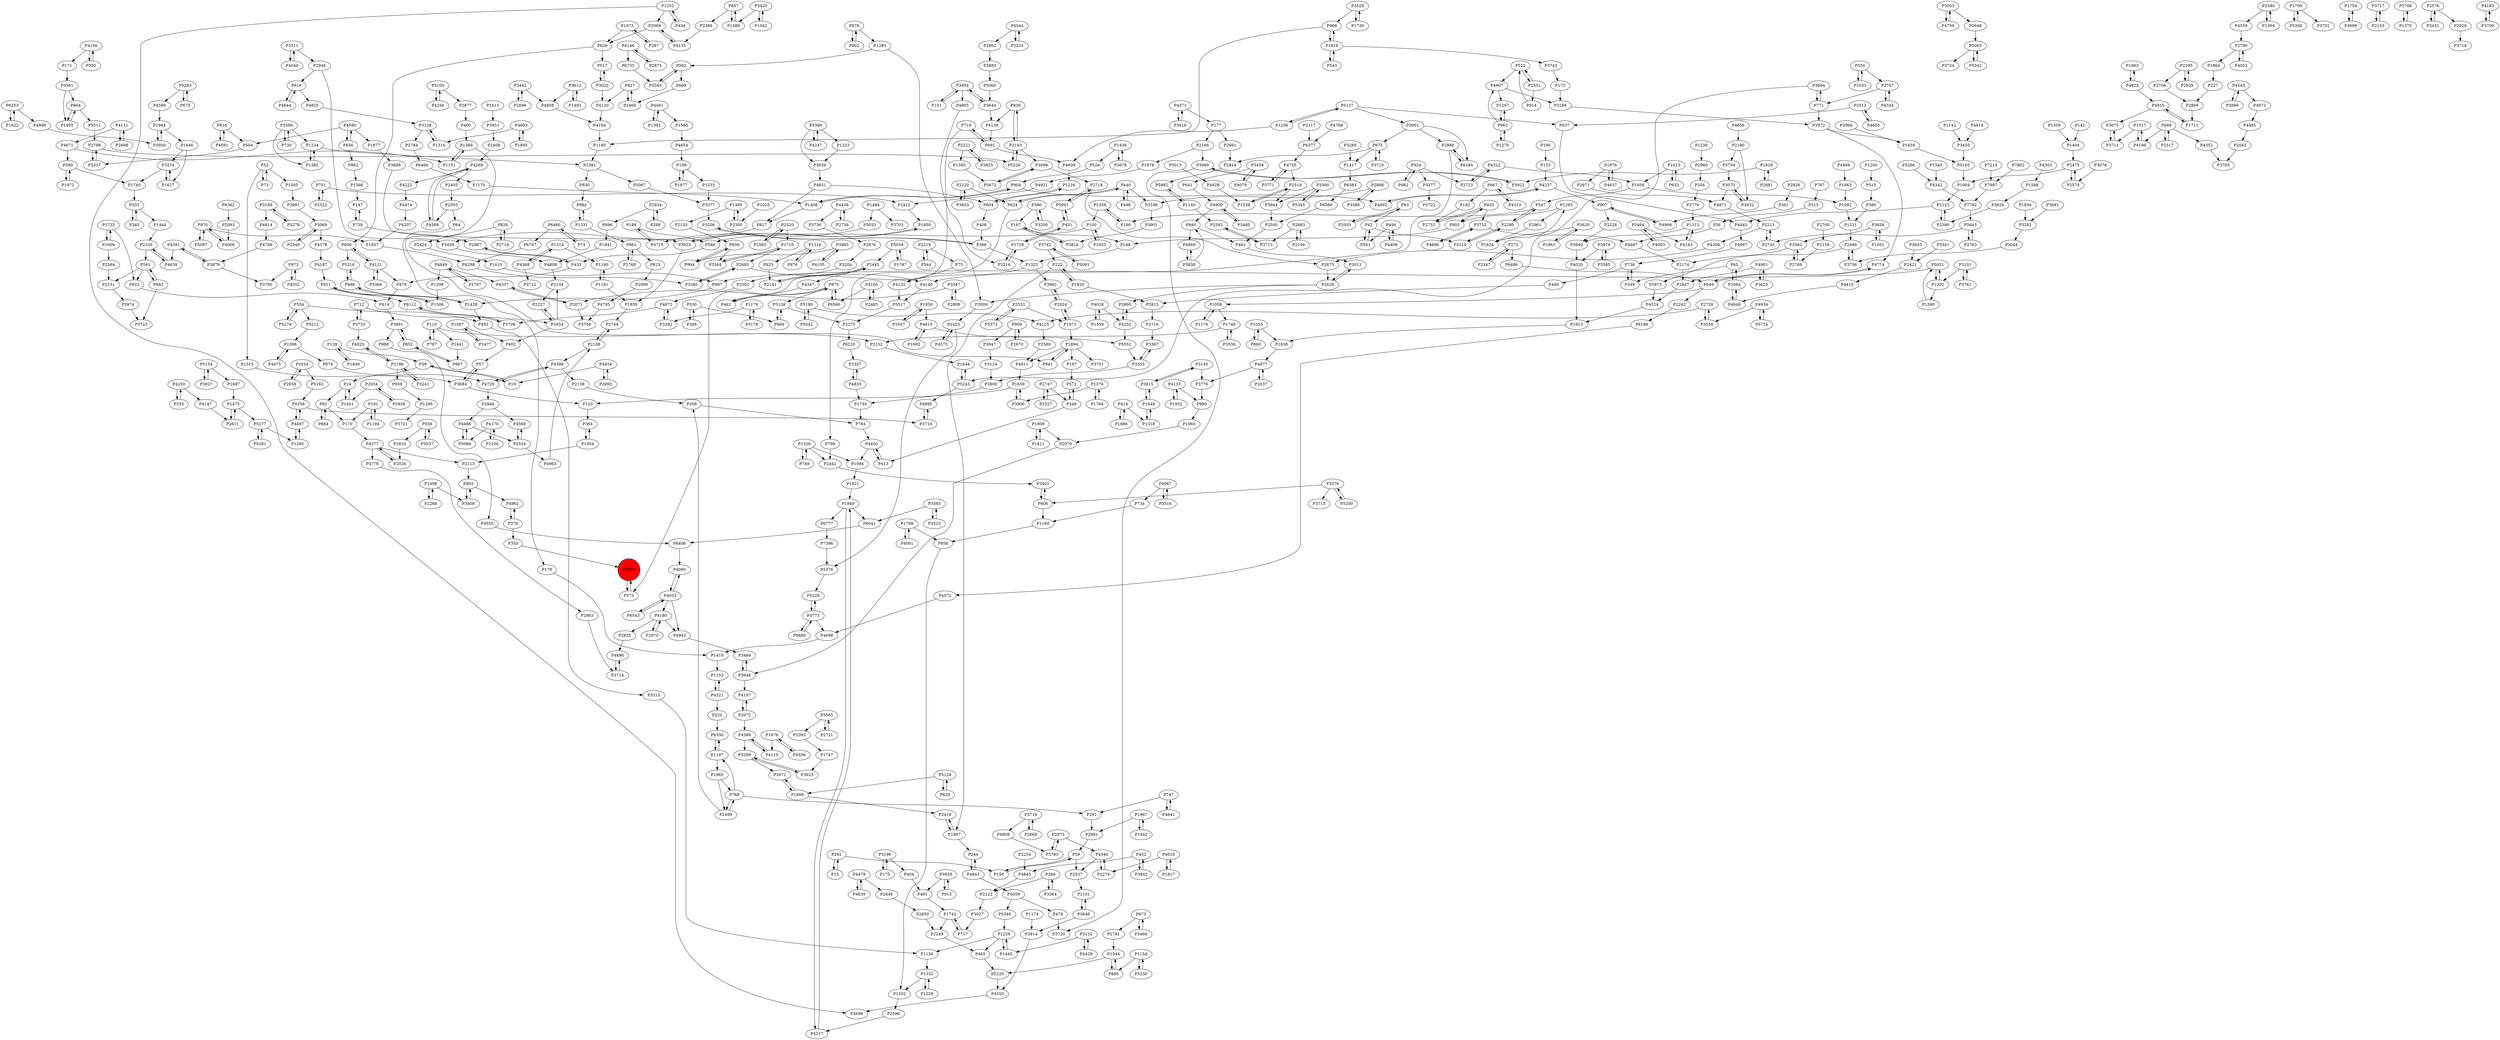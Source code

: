 digraph {
	P1190 -> P1181
	P1428 -> P493
	P6196 -> P4572
	P1211 -> P2486
	P3860 -> P4252
	P4067 -> P734
	P1498 -> P3408
	P28 -> P24
	P1921 -> P1949
	P2850 -> P2249
	P2442 -> P3402
	P2971 -> P4871
	P2215 -> P2745
	P4135 -> P2069
	P3053 -> P4759
	P1256 -> P5127
	P3188 -> P2972
	P1863 -> P4923
	P1315 -> P3684
	P530 -> P969
	P2072 -> P4197
	P667 -> P182
	P2358 -> P100
	P816 -> P4591
	P4928 -> P1538
	P1687 -> P1475
	P4962 -> P378
	P2802 -> P3883
	P1709 -> P5300
	P2696 -> P3442
	P6253 -> P1622
	P1007 -> P2477
	P6680 -> P4773
	P3196 -> P404
	P2300 -> P1395
	P4143 -> P1313
	P2108 -> P2744
	P355 -> P3697
	P982 -> P924
	P3992 -> P2024
	P958 -> P1202
	P2961 -> P1624
	P4436 -> P3736
	P4654 -> P199
	P1819 -> P3743
	P504 -> P3337
	P3707 -> P771
	P4033 -> P6543
	P554 -> P5279
	P4006 -> P970
	P3195 -> P5278
	P580 -> P1740
	P2327 -> P2747
	P939 -> P2193
	P3195 -> P4914
	P1298 -> P1506
	P907 -> P2228
	P404 -> P491
	P4408 -> P494
	P1646 -> P3274
	P5511 -> P2798
	P1007 -> P402
	P4111 -> P2698
	P167 -> P148
	P3442 -> P2696
	P5042 -> P5180
	P2475 -> P1904
	P4321 -> P1153
	P1747 -> P3623
	P3691 -> P3282
	P227 -> P2869
	P3620 -> P1624
	P1376 -> P1764
	P3838 -> P840
	P4033 -> P4180
	P828 -> P2424
	P4197 -> P2072
	P2002 -> P4872
	P768 -> P291
	P3761 -> P3101
	P2728 -> P3558
	P19 -> P28
	P1252 -> P434
	P696 -> P1841
	P4105 -> P3983
	P591 -> P923
	P840 -> P461
	P768 -> P1197
	P4399 -> P4729
	P3954 -> P4905
	P4187 -> P911
	P4552 -> P973
	P2654 -> P2134
	P4020 -> P1913
	P2141 -> P2445
	P3954 -> P101
	P2747 -> P2327
	P1676 -> P4556
	P3814 -> P4355
	P3974 -> P3723
	P4067 -> P3316
	P4121 -> P956
	P2728 -> P4125
	P3648 -> P4197
	P1234 -> P1381
	P1754 -> P3699
	P2700 -> P2158
	P3198 -> P4025
	P4825 -> P3128
	P4391 -> P4638
	P4313 -> P667
	P1285 -> P592
	P637 -> P4945
	P5128 -> P1809
	P2166 -> P3989
	P3716 -> P4995
	P2084 -> P65
	P3900 -> P1659
	P4871 -> P2215
	P3756 -> P2486
	P2134 -> P2227
	P3719 -> P6808
	P4729 -> P4399
	P3707 -> P4334
	P905 -> P148
	P4377 -> P2113
	P5154 -> P1687
	P5289 -> P3623
	P4544 -> P2802
	P2043 -> P3705
	P364 -> P1954
	P5376 -> P5228
	P4222 -> P4474
	P2254 -> P4845
	P2676 -> P3204
	P2477 -> P1007
	P530 -> P366
	P3362 -> P2769
	P970 -> P5087
	P253 -> P4250
	P2512 -> P4605
	P2716 -> P3367
	P3883 -> P5060
	P1894 -> P197
	P2295 -> P2939
	P335 -> P1444
	P292 -> P15
	P4170 -> P2100
	P368 -> P1323
	P1092 -> P1211
	P6777 -> P7396
	P493 -> P3315
	P799 -> P2442
	P1179 -> P3392
	P5643 -> P2745
	P751 -> P2522
	P558 -> P5037
	P3815 -> P3145
	P2695 -> P4140
	P3464 -> P4003
	P128 -> P28
	P656 -> P862
	P1505 -> P3981
	P4237 -> P4892
	P2993 -> P4454
	P1829 -> P2881
	P5087 -> P970
	P1389 -> P1151
	P2227 -> P2654
	P1475 -> P5277
	P4858 -> P4164
	P3891 -> P852
	P1850 -> P4615
	P408 -> P368
	P1410 -> P997
	P939 -> P4139
	P2070 -> P3648
	P1692 -> P4615
	P1678 -> P4921
	P1937 -> P1850
	P1484 -> P3703
	P4915 -> P3075
	P975 -> P2814
	P911 -> P6112
	P4371 -> P3616
	P1894 -> P941
	P1234 -> P1382
	P4833 -> P1734
	P2219 -> P75
	P3564 -> P1710
	P875 -> P462
	P1897 -> P2418
	P739 -> P147
	P2123 -> P4945
	P6298 -> P3380
	P4146 -> P2875
	P42 -> P3110
	P1235 -> P1332
	P4121 -> P479
	P1877 -> P3688
	P3776 -> P980
	P5051 -> P1292
	P712 -> P2654
	P2646 -> P2850
	P827 -> P2466
	P440 -> P496
	P3022 -> P4120
	P3276 -> P5200
	P3274 -> P1627
	P1965 -> P768
	P4125 -> P2589
	P2193 -> P5226
	P2681 -> P59
	P3620 -> P1961
	P997 -> P1428
	P2888 -> P6284
	P827 -> P4120
	P554 -> P493
	P5060 -> P3644
	P414 -> P1318
	P2423 -> P4575
	P3981 -> P3069
	P1153 -> P4321
	P4755 -> P3771
	P4892 -> P4237
	P4217 -> P1949
	P1710 -> P3564
	P1493 -> P3612
	P3485 -> P4900
	P1544 -> P5220
	P4995 -> P3716
	P3951 -> P2408
	P5258 -> P3716
	P1897 -> P244
	P719 -> P573
	P2499 -> P768
	P4556 -> P1676
	P2532 -> P5372
	P4845 -> P2122
	P2744 -> P2108
	P128 -> P1849
	P4352 -> P3705
	P3515 -> P3593
	P1710 -> P2695
	P4120 -> P4164
	P1174 -> P3814
	P2380 -> P1304
	P5258 -> P4497
	P4256 -> P5105
	P875 -> P6560
	P5243 -> P1644
	P5091 -> P431
	P465 -> P5220
	P5039 -> P1787
	P1606 -> P2564
	P1295 -> P4497
	P65 -> P549
	P547 -> P2280
	P5127 -> P637
	P156 -> P59
	P179 -> P1419
	P170 -> P4377
	P984 -> P1331
	P3282 -> P3044
	P4773 -> P6680
	P3827 -> P5154
	P100 -> P546
	P4033 -> P4943
	P4052 -> P2790
	P3833 -> P2120
	P1956 -> P1092
	P3458 -> P641
	P862 -> P1566
	P2120 -> P624
	P2549 -> P3069
	P4237 -> P907
	P378 -> P4962
	P2881 -> P1829
	P3198 -> P959
	P3942 -> P452
	P2511 -> P4040
	P3923 -> P1859
	P5037 -> P558
	P4575 -> P2423
	P1622 -> P6253
	P1734 -> P784
	P2698 -> P4111
	P1707 -> P4849
	P5180 -> P5042
	P4849 -> P1707
	P4269 -> P4569
	P52 -> P1505
	P978 -> P902
	P915 -> P3928
	P975 -> P3710
	P4545 -> P4972
	P2026 -> P4377
	P861 -> P2768
	P74 -> P6480
	P204 -> P2776
	P923 -> P614
	P5063 -> P3724
	P3528 -> P968
	P4686 -> P3752
	P390 -> P167
	P2934 -> P1451
	P857 -> P2386
	P3783 -> P2975
	P2228 -> P3940
	P994 -> P839
	P59 -> P2537
	P1729 -> P2216
	P592 -> P669
	P1390 -> P5051
	P100 -> P1933
	P1644 -> P5243
	P2863 -> P3714
	P1058 -> P1748
	P2565 -> P2520
	P914 -> P522
	P2105 -> P4638
	P4481 -> P1585
	P5226 -> P2193
	P496 -> P440
	P2268 -> P1498
	P968 -> P1180
	P2280 -> P547
	P4641 -> P747
	P4698 -> P1419
	P1544 -> P880
	P649 -> P2242
	P3337 -> P2798
	P975 -> P1417
	P2628 -> P3860
	P4474 -> P4207
	P909 -> P3947
	P3341 -> P2421
	P4943 -> P3484
	P479 -> P614
	P3013 -> P2628
	P1331 -> P861
	P4833 -> P2357
	P272 -> P6486
	P4644 -> P616
	P4524 -> P1913
	P101 -> P3954
	P5278 -> P3195
	P4544 -> P2235
	P4346 -> P2274
	P1033 -> P550
	P42 -> P541
	P191 -> P1194
	P6586 -> P2500
	P1154 -> P880
	P5051 -> P997
	P1894 -> P3701
	P1396 -> P4475
	P4079 -> P3458
	P1252 -> P3698
	P2274 -> P4346
	P3128 -> P2784
	P3593 -> P6041
	P2445 -> P4347
	P2445 -> P2141
	P52 -> P73
	P1314 -> P1190
	P857 -> P1589
	P3110 -> P2280
	P3684 -> P120
	P2975 -> P4346
	P2798 -> P3337
	P3455 -> P5165
	P3355 -> P3800
	P3717 -> P2153
	P1506 -> P911
	P1963 -> P1092
	P4569 -> P4269
	P4139 -> P692
	P604 -> P1226
	P904 -> P1408
	P3688 -> P3923
	P4768 -> P6377
	P4997 -> P736
	P4778 -> P2863
	P5565 -> P592
	P1316 -> P3128
	P550 -> P3707
	P767 -> P315
	P2153 -> P3717
	P2869 -> P1711
	P1051 -> P3658
	P2975 -> P3783
	P3646 -> P3814
	P3101 -> P3761
	P884 -> P82
	P1179 -> P3178
	P1659 -> P3900
	P2948 -> P4568
	P4497 -> P1295
	P1381 -> P5067
	P4638 -> P2105
	P82 -> P884
	P852 -> P867
	P7396 -> P5376
	P1419 -> P1153
	P1808 -> P1811
	P4466 -> P5066
	P1223 -> P3629
	P573 -> P3697
	P1740 -> P335
	P541 -> P42
	P803 -> P4962
	P1538 -> P2518
	P2486 -> P3756
	P3979 -> P3585
	P1933 -> P100
	P5372 -> P2532
	P3800 -> P1734
	P1733 -> P923
	P736 -> P549
	P2551 -> P522
	P1849 -> P128
	P2486 -> P5873
	P5067 -> P3377
	P3053 -> P2648
	P4637 -> P1976
	P616 -> P4644
	P3420 -> P1042
	P4454 -> P2993
	P4831 -> P604
	P452 -> P3942
	P3145 -> P3776
	P4545 -> P3899
	P734 -> P1169
	P2122 -> P3027
	P549 -> P736
	P2946 -> P616
	P1498 -> P2268
	P4693 -> P1895
	P4843 -> P244
	P4568 -> P2534
	P6284 -> P2888
	P3697 -> P573
	P15 -> P292
	P3838 -> P4869
	P4831 -> P817
	P5316 -> P686
	P244 -> P4843
	P3124 -> P3800
	P1676 -> P4110
	P4963 -> P2108
	P4016 -> P2274
	P3355 -> P3367
	P2123 -> P2390
	P469 -> P2815
	P2069 -> P626
	P2593 -> P64
	P4371 -> P177
	P3891 -> P988
	P4269 -> P4222
	P5066 -> P4466
	P2071 -> P4337
	P3393 -> P1747
	P2776 -> P1313
	P902 -> P978
	P4347 -> P462
	P4377 -> P2026
	P1382 -> P1234
	P2412 -> P1859
	P2156 -> P2983
	P2408 -> P4269
	P1932 -> P4133
	P667 -> P4313
	P6362 -> P2093
	P649 -> P4774
	P5552 -> P3355
	P3200 -> P390
	P2574 -> P2475
	P4388 -> P5289
	P1627 -> P3274
	P924 -> P3277
	P1025 -> P2300
	P4080 -> P4033
	P3585 -> P3979
	P3459 -> P4808
	P1332 -> P1202
	P3719 -> P2669
	P1326 -> P2442
	P2898 -> P2186
	P1405 -> P864
	P522 -> P4907
	P2084 -> P4948
	P2216 -> P1729
	P771 -> P2972
	P1292 -> P1390
	P580 -> P1972
	P2424 -> P1410
	P5091 -> P2718
	P6735 -> P5565
	P5228 -> P4773
	P2295 -> P2706
	P288 -> P2434
	P907 -> P4969
	P712 -> P3725
	P904 -> P4892
	P1042 -> P3420
	P390 -> P3200
	P5243 -> P4995
	P688 -> P2317
	P2249 -> P465
	P2898 -> P3386
	P7214 -> P7997
	P867 -> P852
	P348 -> P413
	P4377 -> P4778
	P4591 -> P816
	P291 -> P2681
	P5281 -> P5277
	P3626 -> P2390
	P3464 -> P4143
	P840 -> P4869
	P2158 -> P2769
	P2518 -> P3944
	P4388 -> P4110
	P461 -> P3013
	P515 -> P386
	P2180 -> P3759
	P1733 -> P1606
	P2037 -> P4877
	P4033 -> P4080
	P4915 -> P1711
	P2413 -> P3951
	P3536 -> P1748
	P2739 -> P4436
	P1659 -> P120
	P1944 -> P3956
	P1566 -> P147
	P4196 -> P1517
	P4469 -> P1963
	P440 -> P624
	P1965 -> P2499
	P2174 -> P2847
	P1094 -> P1921
	P1293 -> P2961
	P1742 -> P2249
	P315 -> P56
	P2380 -> P4559
	P2936 -> P2934
	P3044 -> P3756
	P5105 -> P2877
	P171 -> P3561
	P2071 -> P3704
	P730 -> P3390
	P110 -> P1441
	P4759 -> P3053
	P1517 -> P4196
	P4303 -> P1588
	P186 -> P2358
	P3658 -> P1051
	P5105 -> P4256
	P1304 -> P2380
	P4028 -> P1559
	P177 -> P2166
	P3612 -> P1493
	P816 -> P504
	P3001 -> P2888
	P2593 -> P4569
	P1256 -> P4609
	P2611 -> P1475
	P4132 -> P3517
	P5389 -> P1223
	P6041 -> P6406
	P3001 -> P975
	P56 -> P4467
	P5277 -> P5281
	P1436 -> P526
	P1859 -> P3923
	P1833 -> P2026
	P3022 -> P517
	P1559 -> P4028
	P392 -> P4156
	P624 -> P440
	P1395 -> P2300
	P606 -> P3402
	P2072 -> P4388
	P1517 -> P3711
	P2747 -> P348
	P5724 -> P4934
	P4609 -> P1226
	P2483 -> P4165
	P1484 -> P5053
	P4572 -> P4698
	P1459 -> P5165
	P5154 -> P3827
	P2105 -> P591
	P2120 -> P3833
	P2888 -> P4140
	P839 -> P3564
	P6486 -> P649
	P366 -> P530
	P3947 -> P3124
	P1445 -> P1229
	P4872 -> P3392
	P2317 -> P688
	P1819 -> P968
	P1920 -> P222
	P2589 -> P4911
	P4252 -> P5552
	P24 -> P1451
	P3708 -> P6112
	P1817 -> P4016
	P4869 -> P3838
	P3132 -> P4429
	P3699 -> P1754
	P348 -> P572
	P4346 -> P2537
	P2826 -> P361
	P3076 -> P2574
	P4945 -> P4997
	P1428 -> P686
	P5342 -> P5063
	P3386 -> P2898
	P1648 -> P3815
	P1207 -> P963
	P1895 -> P4693
	P1197 -> P1965
	P909 -> P2670
	P6112 -> P3708
	P3816 -> P167
	P3940 -> P4020
	P1236 -> P2960
	P2654 -> P2227
	P3706 -> P1370
	P3979 -> P4020
	P942 -> P591
	P5127 -> P3001
	P5643 -> P2763
	P2877 -> P400
	P2929 -> P3718
	P5389 -> P4247
	P3390 -> P1382
	P75 -> P4132
	P572 -> P348
	P550 -> P1033
	P4322 -> P2723
	P3954 -> P3644
	P1142 -> P3455
	P3069 -> P2549
	P3944 -> P2500
	P1894 -> P4911
	P4183 -> P3709
	P4003 -> P3464
	P2847 -> P4524
	P2532 -> P1071
	P4872 -> P3708
	P335 -> P345
	P1200 -> P515
	P7997 -> P7792
	P266 -> P3364
	P208 -> P784
	P4773 -> P4698
	P147 -> P739
	P5162 -> P5258
	P1202 -> P2598
	P3989 -> P3720
	P3928 -> P491
	P1140 -> P5982
	P1395 -> P2133
	P3528 -> P1730
	P3752 -> P4686
	P688 -> P4352
	P3736 -> P2676
	P4040 -> P2511
	P4207 -> P1857
	P368 -> P3206
	P3098 -> P2718
	P3408 -> P803
	P3032 -> P3070
	P3390 -> P730
	P1058 -> P1176
	P4180 -> P2825
	P4399 -> P2138
	P3367 -> P3355
	P4559 -> P2790
	P543 -> P1819
	P3274 -> P1740
	P199 -> P1677
	P1920 -> P2815
	P2714 -> P828
	P2100 -> P4170
	P4934 -> P5724
	P2215 -> P4308
	P3879 -> P4391
	P73 -> P52
	P3431 -> P2576
	P1729 -> P431
	P292 -> P156
	P4165 -> P6560
	P3725 -> P4025
	P5346 -> P1229
	P1956 -> P547
	P5063 -> P5342
	P1154 -> P5230
	P4378 -> P4187
	P963 -> P1207
	P4429 -> P3132
	P4133 -> P1932
	P4795 -> P3704
	P4180 -> P4943
	P1229 -> P1445
	P1646 -> P1627
	P2669 -> P3719
	P2511 -> P2946
	P4605 -> P2512
	P3771 -> P4755
	P3558 -> P2728
	P188 -> P546
	P3694 -> P5243
	P4972 -> P4485
	P2235 -> P4544
	P3644 -> P3954
	P93 -> P42
	P2034 -> P2938
	P4140 -> P3517
	P4454 -> P19
	P3469 -> P673
	P1799 -> P958
	P400 -> P1389
	P4164 -> P1180
	P2275 -> P6220
	P1967 -> P1942
	P2691 -> P2814
	P4479 -> P2646
	P167 -> P3816
	P3392 -> P4872
	P3362 -> P2174
	P2598 -> P4217
	P197 -> P572
	P5230 -> P1154
	P5982 -> P1140
	P4334 -> P3707
	P1838 -> P4877
	P386 -> P1211
	P65 -> P2084
	P2434 -> P696
	P3815 -> P1648
	P4337 -> P2071
	P4901 -> P3025
	P1857 -> P6298
	P2053 -> P93
	P2972 -> P1459
	P431 -> P1729
	P2745 -> P2215
	P1015 -> P1956
	P1748 -> P3536
	P2386 -> P4135
	P5039 -> P2445
	P434 -> P1252
	P5013 -> P4928
	P2500 -> P461
	P823 -> P2999
	P1296 -> P3721
	P1252 -> P2069
	P5127 -> P1256
	P626 -> P956
	P2551 -> P914
	P1381 -> P630
	P747 -> P4641
	P817 -> P3459
	P3204 -> P2002
	P864 -> P1405
	P6383 -> P6586
	P148 -> P1323
	P1101 -> P3646
	P4580 -> P1877
	P970 -> P1857
	P4391 -> P3879
	P1015 -> P632
	P4618 -> P3455
	P188 -> P4715
	P1787 -> P5039
	P1326 -> P749
	P3075 -> P3711
	P4247 -> P5389
	P547 -> P186
	P784 -> P4450
	P973 -> P4552
	P5138 -> P2275
	P3709 -> P4183
	P1170 -> P1408
	P3565 -> P2721
	P933 -> P2732
	P3277 -> P3722
	P6253 -> P4998
	P2628 -> P3013
	P414 -> P1886
	P4900 -> P840
	P3276 -> P3715
	P1904 -> P2123
	P3971 -> P1809
	P4998 -> P3956
	P2887 -> P433
	P3066 -> P1459
	P1292 -> P5051
	P1850 -> P1937
	P1326 -> P1094
	P2193 -> P939
	P4877 -> P3776
	P3725 -> P712
	P749 -> P1326
	P1595 -> P5672
	P1648 -> P1318
	P494 -> P541
	P2108 -> P4399
	P3128 -> P1316
	P1886 -> P414
	P522 -> P2551
	P1451 -> P24
	P2475 -> P2574
	P1323 -> P4132
	P1585 -> P4654
	P1677 -> P199
	P3752 -> P4467
	P6466 -> P1170
	P6330 -> P1197
	P3101 -> P1292
	P1176 -> P1058
	P6406 -> P4080
	P1136 -> P1332
	P402 -> P57
	P629 -> P5128
	P3420 -> P1589
	P3593 -> P3515
	P4589 -> P1944
	P4415 -> P4948
	P5053 -> P4715
	P1216 -> P925
	P911 -> P1506
	P1836 -> P3282
	P2534 -> P4568
	P1942 -> P1967
	P1226 -> P604
	P4921 -> P2412
	P1949 -> P4217
	P4849 -> P1298
	P4016 -> P1817
	P4321 -> P220
	P3442 -> P4858
	P1408 -> P904
	P1864 -> P227
	P2280 -> P3110
	P4091 -> P1799
	P3458 -> P4079
	P1060 -> P2070
	P6480 -> P74
	P4368 -> P3712
	P4729 -> P2948
	P1313 -> P4143
	P361 -> P4969
	P4355 -> P3698
	P768 -> P2499
	P1293 -> P905
	P2939 -> P2295
	P4165 -> P2483
	P2166 -> P1678
	P2034 -> P5162
	P616 -> P4825
	P3027 -> P717
	P1809 -> P2418
	P526 -> P904
	P2151 -> P3974
	P2537 -> P1101
	P1441 -> P867
	P153 -> P4237
	P1764 -> P1376
	P2798 -> P5226
	P3923 -> P1839
	P59 -> P156
	P2825 -> P4896
	P2763 -> P5643
	P669 -> P2466
	P3983 -> P994
	P1181 -> P1190
	P1624 -> P1293
	P3145 -> P3815
	P2769 -> P3362
	P3377 -> P3206
	P688 -> P4196
	P3743 -> P173
	P978 -> P1285
	P1545 -> P4342
	P4250 -> P4147
	P1197 -> P6330
	P1370 -> P3706
	P5289 -> P3971
	P963 -> P4907
	P3098 -> P5672
	P3198 -> P3241
	P4450 -> P413
	P57 -> P3684
	P2405 -> P2593
	P1475 -> P2611
	P5165 -> P1904
	P1949 -> P6041
	P2466 -> P827
	P2221 -> P3825
	P2024 -> P1071
	P1954 -> P2113
	P3922 -> P3989
	P2358 -> P186
	P5200 -> P3276
	P3956 -> P1944
	P452 -> P4845
	P970 -> P4006
	P4905 -> P2216
	P3025 -> P4901
	P864 -> P5511
	P924 -> P982
	P1742 -> P717
	P878 -> P4729
	P5212 -> P1396
	P2117 -> P6377
	P2970 -> P4180
	P5266 -> P4342
	P4025 -> P3198
	P4170 -> P5066
	P956 -> P4121
	P4028 -> P4252
	P1332 -> P1235
	P1071 -> P1894
	P2948 -> P4466
	P4110 -> P4388
	P2999 -> P4795
	P3983 -> P4105
	P692 -> P719
	P2180 -> P3032
	P544 -> P2219
	P751 -> P2412
	P686 -> P1428
	P1073 -> P287
	P4907 -> P1207
	P3899 -> P4545
	P120 -> P364
	P5263 -> P4589
	P1194 -> P191
	P1285 -> P3009
	P4156 -> P392
	P797 -> P110
	P5873 -> P4524
	P973 -> P3700
	P3825 -> P2221
	P5279 -> P554
	P1229 -> P1136
	P1313 -> P3940
	P3565 -> P3393
	P1841 -> P4808
	P478 -> P3720
	P942 -> P3723
	P3694 -> P771
	P3561 -> P1405
	P3742 -> P5093
	P4252 -> P3860
	P1169 -> P958
	P1359 -> P1404
	P4322 -> P1956
	P875 -> P5138
	P1216 -> P976
	P3711 -> P3075
	P1808 -> P2070
	P2219 -> P544
	P2138 -> P208
	P2983 -> P2156
	P220 -> P6330
	P3300 -> P5345
	P4934 -> P3558
	P2781 -> P1544
	P2706 -> P2869
	P4948 -> P2084
	P4911 -> P1659
	P4900 -> P3485
	P880 -> P1544
	P4147 -> P2611
	P1408 -> P817
	P2972 -> P4774
	P2499 -> P208
	P4615 -> P1692
	P287 -> P1073
	P933 -> P905
	P2421 -> P4415
	P3364 -> P266
	P2390 -> P2123
	P2808 -> P3347
	P433 -> P2887
	P2814 -> P5982
	P591 -> P942
	P1949 -> P6777
	P692 -> P4609
	P175 -> P3196
	P3001 -> P6284
	P6808 -> P3783
	P6220 -> P2357
	P222 -> P1897
	P3901 -> P3816
	P3644 -> P4139
	P7802 -> P7997
	P4808 -> P2134
	P3402 -> P606
	P1589 -> P857
	P491 -> P1742
	P4877 -> P2037
	P4907 -> P3188
	P2069 -> P4135
	P1976 -> P2971
	P3276 -> P606
	P2670 -> P909
	P1233 -> P3377
	P747 -> P291
	P2723 -> P4322
	P1799 -> P4091
	P675 -> P5263
	P4466 -> P2534
	P5389 -> P3629
	P2242 -> P6196
	P5093 -> P3742
	P3347 -> P2808
	P1811 -> P1808
	P2522 -> P751
	P4923 -> P1863
	P1314 -> P4368
	P963 -> P1270
	P4580 -> P656
	P28 -> P19
	P1323 -> P3992
	P614 -> P3891
	P110 -> P797
	P1270 -> P963
	P4671 -> P1151
	P3612 -> P4858
	P4615 -> P5552
	P3368 -> P4121
	P3347 -> P2071
	P2721 -> P3565
	P956 -> P5316
	P1976 -> P4637
	P433 -> P479
	P6543 -> P4033
	P5263 -> P675
	P1392 -> P4481
	P2732 -> P933
	P4849 -> P4337
	P2678 -> P1436
	P2520 -> P1710
	P3561 -> P864
	P4133 -> P980
	P4436 -> P2739
	P3069 -> P4378
	P554 -> P5212
	P2576 -> P2929
	P1180 -> P1381
	P4121 -> P3368
	P4693 -> P1316
	P3380 -> P2695
	P1954 -> P364
	P2418 -> P1897
	P592 -> P5565
	P839 -> P994
	P3132 -> P1445
	P6480 -> P6787
	P4555 -> P6406
	P4481 -> P1392
	P988 -> P4555
	P1730 -> P3528
	P1331 -> P984
	P1151 -> P1389
	P191 -> P170
	P3206 -> P368
	P1819 -> P543
	P1588 -> P3626
	P173 -> P3188
	P1709 -> P3702
	P1071 -> P2024
	P2564 -> P2151
	P3616 -> P4371
	P2784 -> P6466
	P739 -> P2887
	P1035 -> P860
	P4111 -> P4671
	P110 -> P2152
	P4671 -> P580
	P2718 -> P5091
	P606 -> P1169
	P4798 -> P3879
	P803 -> P3408
	P3629 -> P4831
	P3648 -> P3484
	P4923 -> P4915
	P3989 -> P3922
	P4180 -> P2970
	P630 -> P984
	P968 -> P1819
	P2983 -> P3713
	P2934 -> P2936
	P7792 -> P5643
	P656 -> P4580
	P1404 -> P2475
	P4342 -> P7792
	P52 -> P1315
	P924 -> P2723
	P3196 -> P175
	P272 -> P2347
	P3713 -> P2582
	P4250 -> P253
	P3623 -> P5289
	P2093 -> P4006
	P3710 -> P975
	P3280 -> P1417
	P64 -> P179
	P959 -> P1296
	P1140 -> P2582
	P3484 -> P3648
	P3742 -> P222
	P3070 -> P3032
	P1606 -> P1733
	P2582 -> P3713
	P2790 -> P1864
	P3009 -> P2423
	P3658 -> P3362
	P166 -> P153
	P2423 -> P5376
	P860 -> P1035
	P266 -> P2122
	P345 -> P335
	P649 -> P1058
	P2347 -> P272
	P2815 -> P2716
	P4639 -> P4479
	P1839 -> P2744
	P771 -> P3694
	P3714 -> P4896
	P2960 -> P204
	P4368 -> P1314
	P686 -> P5316
	P182 -> P2732
	P4450 -> P1094
	P3390 -> P1234
	P736 -> P469
	P4755 -> P2518
	P626 -> P517
	P4896 -> P3714
	P6787 -> P6298
	P494 -> P4408
	P1417 -> P6383
	P1035 -> P1838
	P558 -> P1833
	P2938 -> P2034
	P2790 -> P4052
	P24 -> P82
	P980 -> P1060
	P719 -> P692
	P1829 -> P3922
	P4479 -> P4639
	P673 -> P2781
	P5128 -> P629
	P976 -> P1216
	P2434 -> P288
	P6377 -> P4755
	P2113 -> P803
	P2648 -> P5063
	P3517 -> P2275
	P925 -> P2141
	P2654 -> P402
	P1436 -> P2678
	P3759 -> P3070
	P2946 -> P3459
	P2518 -> P1538
	P5220 -> P4355
	P5277 -> P1295
	P2152 -> P1644
	P3653 -> P2421
	P199 -> P1233
	P1961 -> P3620
	P2512 -> P637
	P1229 -> P465
	P4269 -> P2405
	P591 -> P2151
	P2576 -> P3431
	P431 -> P5091
	P641 -> P4900
	P673 -> P3469
	P3241 -> P3198
	P2695 -> P3380
	P3928 -> P915
	P4497 -> P5258
	P177 -> P2691
	P2221 -> P1595
	P517 -> P3022
	P5059 -> P478
	P4156 -> P171
	P3070 -> P4871
	P4969 -> P907
	P3178 -> P1179
	P1389 -> P941
	P624 -> P799
	P3646 -> P1101
	P5059 -> P5346
	P5138 -> P969
	P2718 -> P2675
	P933 -> P3752
	P3684 -> P57
	P546 -> P433
	P3879 -> P3700
	P4580 -> P504
	P4715 -> P188
	P1318 -> P1648
	P440 -> P2186
	P5300 -> P1709
	P6560 -> P875
	P4901 -> P2847
	P1967 -> P2681
	P2133 -> P839
	P604 -> P408
	P5345 -> P3300
	P2675 -> P2628
	P1444 -> P2105
	P2186 -> P3901
	P1711 -> P4915
	P1809 -> P3971
	P413 -> P4450
	P4773 -> P5228
	P2534 -> P4963
	P1972 -> P580
	P2875 -> P4146
	P4774 -> P649
	P5180 -> P4125
	P2768 -> P861
	P2193 -> P3098
	P828 -> P2714
	P717 -> P1742
	P1376 -> P3900
	P4656 -> P2180
	P82 -> P170
	P1396 -> P878
	P4146 -> P6735
	P222 -> P1920
	P1181 -> P1839
	P3316 -> P4067
	P969 -> P5138
	P4843 -> P5059
	P93 -> P2053
	P378 -> P355
	P941 -> P1894
	P1073 -> P626
	P462 -> P875
	P2024 -> P3992
	P1944 -> P1646
	P2357 -> P4833
	P861 -> P823
	P852 -> P3891
	P1748 -> P2152
	P4485 -> P2043
	P5672 -> P3098
	P632 -> P1015
	P2628 -> P3009
	P4308 -> P2675
	P3300 -> P3944
	P1913 -> P1838
	P4467 -> P2174
	P4914 -> P4798
	P4475 -> P1396
	P2520 -> P2565
	P3315 -> P1136
	P141 -> P1404
	P3697 [shape=circle]
	P3697 [style=filled]
	P3697 [fillcolor=red]
}